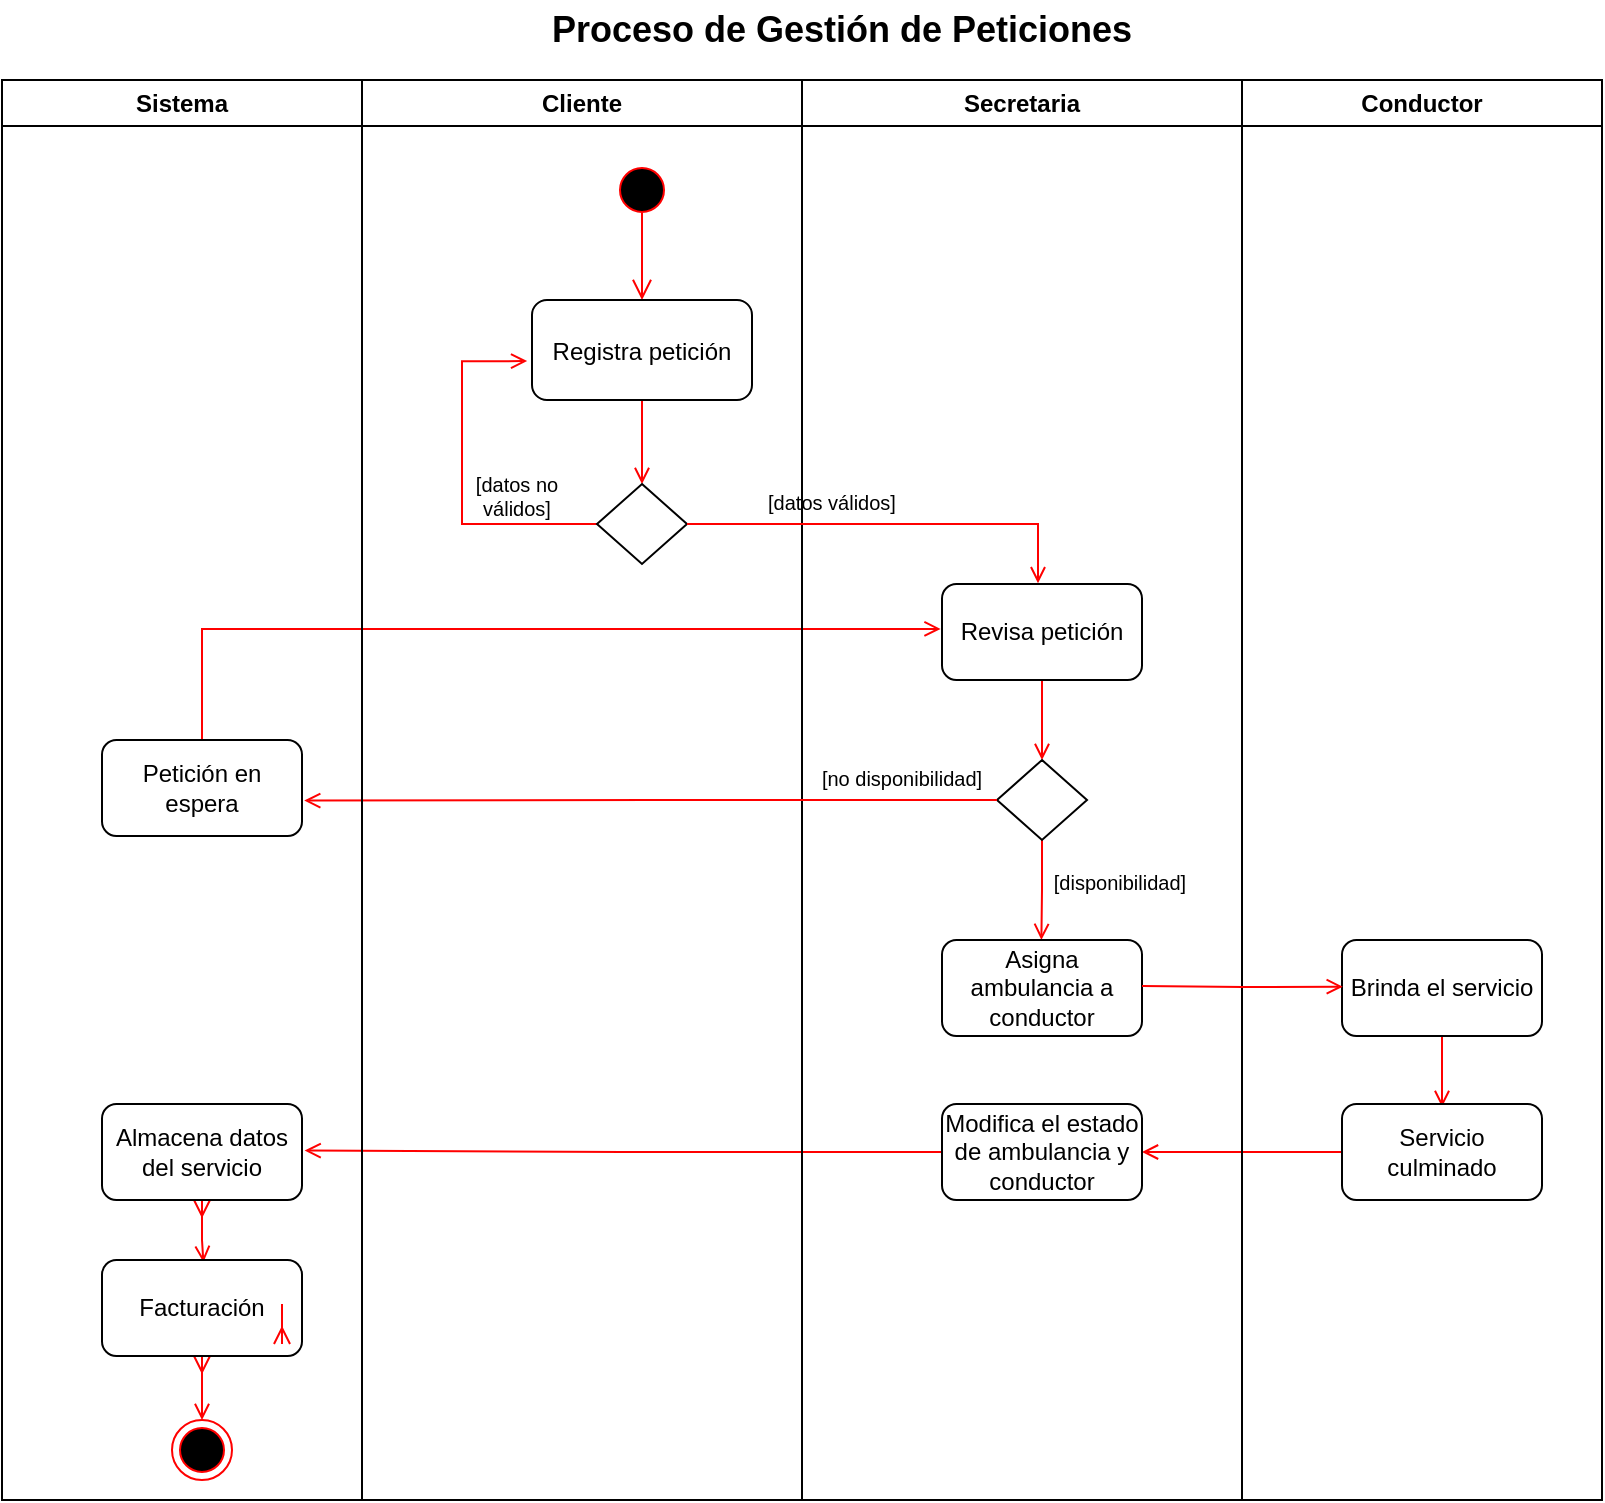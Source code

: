 <mxfile version="16.4.0" type="device" pages="3"><diagram name="asignacion" id="e7e014a7-5840-1c2e-5031-d8a46d1fe8dd"><mxGraphModel dx="914" dy="582" grid="1" gridSize="10" guides="1" tooltips="1" connect="1" arrows="1" fold="1" page="1" pageScale="1" pageWidth="1169" pageHeight="826" background="none" math="0" shadow="0"><root><mxCell id="0"/><mxCell id="1" parent="0"/><mxCell id="vuTQYquCJ4RbmSGucKRr-89" style="edgeStyle=orthogonalEdgeStyle;rounded=0;orthogonalLoop=1;jettySize=auto;html=1;entryX=-0.007;entryY=0.468;entryDx=0;entryDy=0;entryPerimeter=0;fontSize=10;strokeColor=#FF0000;endArrow=open;endFill=0;exitX=0.5;exitY=0.005;exitDx=0;exitDy=0;exitPerimeter=0;" edge="1" parent="1" source="vuTQYquCJ4RbmSGucKRr-78" target="vuTQYquCJ4RbmSGucKRr-63"><mxGeometry relative="1" as="geometry"><mxPoint x="460" y="422" as="sourcePoint"/><Array as="points"><mxPoint x="300" y="345"/></Array></mxGeometry></mxCell><mxCell id="vuTQYquCJ4RbmSGucKRr-107" style="edgeStyle=orthogonalEdgeStyle;rounded=0;orthogonalLoop=1;jettySize=auto;html=1;entryX=1.013;entryY=0.485;entryDx=0;entryDy=0;entryPerimeter=0;fontSize=10;strokeColor=#FF0000;endArrow=open;endFill=0;" edge="1" parent="1" source="vuTQYquCJ4RbmSGucKRr-46" target="vuTQYquCJ4RbmSGucKRr-106"><mxGeometry relative="1" as="geometry"/></mxCell><mxCell id="vuTQYquCJ4RbmSGucKRr-100" style="edgeStyle=orthogonalEdgeStyle;rounded=0;orthogonalLoop=1;jettySize=auto;html=1;entryX=1;entryY=0.5;entryDx=0;entryDy=0;entryPerimeter=0;fontSize=10;strokeColor=#FF0000;endArrow=open;endFill=0;" edge="1" parent="1" source="vuTQYquCJ4RbmSGucKRr-67" target="vuTQYquCJ4RbmSGucKRr-46"><mxGeometry relative="1" as="geometry"/></mxCell><mxCell id="3" value="Cliente" style="swimlane;whiteSpace=wrap" parent="1" vertex="1"><mxGeometry x="380" y="70" width="220" height="710" as="geometry"/></mxCell><mxCell id="13" value="" style="ellipse;shape=startState;fillColor=#000000;strokeColor=#ff0000;" parent="3" vertex="1"><mxGeometry x="125" y="40" width="30" height="30" as="geometry"/></mxCell><mxCell id="14" value="" style="edgeStyle=elbowEdgeStyle;elbow=horizontal;verticalAlign=bottom;endArrow=open;endSize=8;strokeColor=#FF0000;endFill=1;rounded=0;exitX=0.5;exitY=0.882;exitDx=0;exitDy=0;exitPerimeter=0;" parent="3" source="13" target="15" edge="1"><mxGeometry x="40" y="20" as="geometry"><mxPoint x="55" y="90" as="targetPoint"/></mxGeometry></mxCell><mxCell id="vuTQYquCJ4RbmSGucKRr-43" style="edgeStyle=orthogonalEdgeStyle;rounded=0;orthogonalLoop=1;jettySize=auto;html=1;entryX=0.5;entryY=0;entryDx=0;entryDy=0;fontSize=18;fillColor=#f8cecc;strokeColor=#FF0000;endArrow=open;endFill=0;" edge="1" parent="3" source="15" target="21"><mxGeometry relative="1" as="geometry"/></mxCell><mxCell id="15" value="Registra petición" style="rounded=1;" parent="3" vertex="1"><mxGeometry x="85" y="110" width="110" height="50" as="geometry"/></mxCell><mxCell id="vuTQYquCJ4RbmSGucKRr-44" style="edgeStyle=orthogonalEdgeStyle;rounded=0;orthogonalLoop=1;jettySize=auto;html=1;fontSize=18;strokeColor=#FF0000;entryX=-0.022;entryY=0.611;entryDx=0;entryDy=0;entryPerimeter=0;exitX=0;exitY=0.5;exitDx=0;exitDy=0;endArrow=open;endFill=0;" edge="1" parent="3" source="21" target="15"><mxGeometry relative="1" as="geometry"><mxPoint x="95" y="322" as="targetPoint"/><Array as="points"><mxPoint x="50" y="222"/><mxPoint x="50" y="141"/></Array></mxGeometry></mxCell><mxCell id="21" value="" style="rhombus;" parent="3" vertex="1"><mxGeometry x="117.5" y="202" width="45" height="40" as="geometry"/></mxCell><mxCell id="vuTQYquCJ4RbmSGucKRr-48" value="[datos no&lt;br&gt;válidos]" style="text;html=1;strokeColor=none;fillColor=none;align=center;verticalAlign=middle;whiteSpace=wrap;rounded=0;fontSize=10;" vertex="1" parent="3"><mxGeometry x="45" y="199" width="65" height="18" as="geometry"/></mxCell><mxCell id="vuTQYquCJ4RbmSGucKRr-47" value="[datos válidos]" style="text;html=1;strokeColor=none;fillColor=none;align=center;verticalAlign=middle;whiteSpace=wrap;rounded=0;fontSize=10;" vertex="1" parent="3"><mxGeometry x="195" y="202" width="80" height="18" as="geometry"/></mxCell><mxCell id="4" value="Secretaria" style="swimlane;whiteSpace=wrap" parent="1" vertex="1"><mxGeometry x="600" y="70" width="220" height="710" as="geometry"/></mxCell><mxCell id="vuTQYquCJ4RbmSGucKRr-71" style="edgeStyle=orthogonalEdgeStyle;rounded=0;orthogonalLoop=1;jettySize=auto;html=1;entryX=0.5;entryY=0;entryDx=0;entryDy=0;fontSize=10;strokeColor=#FF0000;endArrow=open;endFill=0;" edge="1" parent="4" source="vuTQYquCJ4RbmSGucKRr-63" target="vuTQYquCJ4RbmSGucKRr-70"><mxGeometry relative="1" as="geometry"/></mxCell><mxCell id="vuTQYquCJ4RbmSGucKRr-63" value="Revisa petición" style="rounded=1;whiteSpace=wrap;html=1;fontSize=12;fillColor=default;" vertex="1" parent="4"><mxGeometry x="70" y="252" width="100" height="48" as="geometry"/></mxCell><mxCell id="vuTQYquCJ4RbmSGucKRr-92" style="edgeStyle=orthogonalEdgeStyle;rounded=0;orthogonalLoop=1;jettySize=auto;html=1;entryX=0.497;entryY=0;entryDx=0;entryDy=0;entryPerimeter=0;fontSize=10;strokeColor=#FF0000;endArrow=open;endFill=0;" edge="1" parent="4" source="vuTQYquCJ4RbmSGucKRr-70" target="vuTQYquCJ4RbmSGucKRr-76"><mxGeometry relative="1" as="geometry"/></mxCell><mxCell id="vuTQYquCJ4RbmSGucKRr-70" value="" style="rhombus;" vertex="1" parent="4"><mxGeometry x="97.5" y="340" width="45" height="40" as="geometry"/></mxCell><mxCell id="vuTQYquCJ4RbmSGucKRr-82" value="[no disponibilidad]" style="text;html=1;strokeColor=none;fillColor=none;align=center;verticalAlign=middle;whiteSpace=wrap;rounded=0;fontSize=10;" vertex="1" parent="4"><mxGeometry x="-20" y="340" width="140" height="18" as="geometry"/></mxCell><mxCell id="vuTQYquCJ4RbmSGucKRr-83" value="[disponibilidad]" style="text;html=1;strokeColor=none;fillColor=none;align=center;verticalAlign=middle;whiteSpace=wrap;rounded=0;fontSize=10;" vertex="1" parent="4"><mxGeometry x="100" y="392" width="117.5" height="18" as="geometry"/></mxCell><mxCell id="vuTQYquCJ4RbmSGucKRr-76" value="Asigna ambulancia a conductor" style="rounded=1;whiteSpace=wrap;html=1;fontSize=12;fillColor=default;" vertex="1" parent="4"><mxGeometry x="70" y="430" width="100" height="48" as="geometry"/></mxCell><mxCell id="vuTQYquCJ4RbmSGucKRr-46" value="Modifica el estado de ambulancia y conductor" style="rounded=1;whiteSpace=wrap;html=1;fontSize=12;fillColor=default;" vertex="1" parent="4"><mxGeometry x="70" y="512" width="100" height="48" as="geometry"/></mxCell><mxCell id="vuTQYquCJ4RbmSGucKRr-41" value="&lt;font style=&quot;font-size: 18px&quot;&gt;Proceso de Gestión de Peticiones&lt;/font&gt;" style="text;html=1;strokeColor=none;fillColor=none;align=center;verticalAlign=middle;whiteSpace=wrap;rounded=0;fontStyle=1" vertex="1" parent="1"><mxGeometry x="460" y="30" width="320" height="30" as="geometry"/></mxCell><mxCell id="vuTQYquCJ4RbmSGucKRr-45" style="edgeStyle=orthogonalEdgeStyle;rounded=0;orthogonalLoop=1;jettySize=auto;html=1;fontSize=18;strokeColor=#FF0000;exitX=1;exitY=0.5;exitDx=0;exitDy=0;entryX=0.48;entryY=-0.008;entryDx=0;entryDy=0;entryPerimeter=0;endArrow=open;endFill=0;" edge="1" parent="1" source="21" target="vuTQYquCJ4RbmSGucKRr-63"><mxGeometry relative="1" as="geometry"><mxPoint x="630" y="282" as="targetPoint"/><Array as="points"><mxPoint x="718" y="292"/></Array></mxGeometry></mxCell><mxCell id="vuTQYquCJ4RbmSGucKRr-73" value="Conductor" style="swimlane;whiteSpace=wrap" vertex="1" parent="1"><mxGeometry x="820" y="70" width="180" height="710" as="geometry"/></mxCell><mxCell id="vuTQYquCJ4RbmSGucKRr-99" style="edgeStyle=orthogonalEdgeStyle;rounded=0;orthogonalLoop=1;jettySize=auto;html=1;entryX=0.5;entryY=0.031;entryDx=0;entryDy=0;entryPerimeter=0;fontSize=10;strokeColor=#FF0000;endArrow=open;endFill=0;" edge="1" parent="vuTQYquCJ4RbmSGucKRr-73" source="vuTQYquCJ4RbmSGucKRr-90" target="vuTQYquCJ4RbmSGucKRr-67"><mxGeometry relative="1" as="geometry"/></mxCell><mxCell id="vuTQYquCJ4RbmSGucKRr-90" value="Brinda el servicio" style="rounded=1;whiteSpace=wrap;html=1;fontSize=12;fillColor=default;" vertex="1" parent="vuTQYquCJ4RbmSGucKRr-73"><mxGeometry x="50" y="430" width="100" height="48" as="geometry"/></mxCell><mxCell id="vuTQYquCJ4RbmSGucKRr-67" value="Servicio culminado" style="rounded=1;whiteSpace=wrap;html=1;fontSize=12;fillColor=default;" vertex="1" parent="vuTQYquCJ4RbmSGucKRr-73"><mxGeometry x="50" y="512" width="100" height="48" as="geometry"/></mxCell><mxCell id="vuTQYquCJ4RbmSGucKRr-88" style="edgeStyle=orthogonalEdgeStyle;rounded=0;orthogonalLoop=1;jettySize=auto;html=1;entryX=1.011;entryY=0.631;entryDx=0;entryDy=0;entryPerimeter=0;fontSize=10;strokeColor=#FF0000;endArrow=open;endFill=0;" edge="1" parent="1" source="vuTQYquCJ4RbmSGucKRr-70" target="vuTQYquCJ4RbmSGucKRr-78"><mxGeometry relative="1" as="geometry"/></mxCell><mxCell id="vuTQYquCJ4RbmSGucKRr-91" style="edgeStyle=orthogonalEdgeStyle;rounded=0;orthogonalLoop=1;jettySize=auto;html=1;entryX=0.004;entryY=0.486;entryDx=0;entryDy=0;entryPerimeter=0;fontSize=10;strokeColor=#FF0000;endArrow=open;endFill=0;" edge="1" parent="1" target="vuTQYquCJ4RbmSGucKRr-90"><mxGeometry relative="1" as="geometry"><mxPoint x="770" y="523" as="sourcePoint"/></mxGeometry></mxCell><mxCell id="vuTQYquCJ4RbmSGucKRr-102" value="Sistema" style="swimlane;whiteSpace=wrap" vertex="1" parent="1"><mxGeometry x="200" y="70" width="180" height="710" as="geometry"/></mxCell><mxCell id="vuTQYquCJ4RbmSGucKRr-114" style="edgeStyle=orthogonalEdgeStyle;rounded=0;orthogonalLoop=1;jettySize=auto;html=1;entryX=0.5;entryY=0;entryDx=0;entryDy=0;fontSize=10;startArrow=ERmany;startFill=0;endArrow=open;endFill=0;strokeColor=#FF0000;" edge="1" parent="vuTQYquCJ4RbmSGucKRr-102" source="vuTQYquCJ4RbmSGucKRr-110" target="vuTQYquCJ4RbmSGucKRr-103"><mxGeometry relative="1" as="geometry"/></mxCell><mxCell id="vuTQYquCJ4RbmSGucKRr-103" value="" style="ellipse;shape=endState;fillColor=#000000;strokeColor=#ff0000" vertex="1" parent="vuTQYquCJ4RbmSGucKRr-102"><mxGeometry x="85" y="670" width="30" height="30" as="geometry"/></mxCell><mxCell id="vuTQYquCJ4RbmSGucKRr-113" style="edgeStyle=orthogonalEdgeStyle;rounded=0;orthogonalLoop=1;jettySize=auto;html=1;entryX=0.507;entryY=0.024;entryDx=0;entryDy=0;entryPerimeter=0;fontSize=10;startArrow=ERmany;startFill=0;endArrow=open;endFill=0;strokeColor=#FF0000;" edge="1" parent="vuTQYquCJ4RbmSGucKRr-102" source="vuTQYquCJ4RbmSGucKRr-106" target="vuTQYquCJ4RbmSGucKRr-110"><mxGeometry relative="1" as="geometry"/></mxCell><mxCell id="vuTQYquCJ4RbmSGucKRr-106" value="Almacena datos del servicio" style="rounded=1;whiteSpace=wrap;html=1;fontSize=12;fillColor=default;" vertex="1" parent="vuTQYquCJ4RbmSGucKRr-102"><mxGeometry x="50" y="512" width="100" height="48" as="geometry"/></mxCell><mxCell id="vuTQYquCJ4RbmSGucKRr-78" value="Petición en espera" style="rounded=1;whiteSpace=wrap;html=1;fontSize=12;fillColor=default;" vertex="1" parent="vuTQYquCJ4RbmSGucKRr-102"><mxGeometry x="50" y="330" width="100" height="48" as="geometry"/></mxCell><mxCell id="vuTQYquCJ4RbmSGucKRr-112" value="" style="group" vertex="1" connectable="0" parent="vuTQYquCJ4RbmSGucKRr-102"><mxGeometry x="50" y="590" width="100" height="48" as="geometry"/></mxCell><mxCell id="vuTQYquCJ4RbmSGucKRr-110" value="Facturación" style="rounded=1;whiteSpace=wrap;html=1;fontSize=12;fillColor=default;" vertex="1" parent="vuTQYquCJ4RbmSGucKRr-112"><mxGeometry width="100" height="48" as="geometry"/></mxCell><mxCell id="vuTQYquCJ4RbmSGucKRr-111" value="" style="endArrow=none;html=1;rounded=0;fontSize=10;strokeColor=#FF0000;startArrow=ERmany;startFill=0;" edge="1" parent="vuTQYquCJ4RbmSGucKRr-112"><mxGeometry width="50" height="50" relative="1" as="geometry"><mxPoint x="90" y="42" as="sourcePoint"/><mxPoint x="90" y="22" as="targetPoint"/></mxGeometry></mxCell></root></mxGraphModel></diagram><diagram id="sSXwSG8TpLoc1u-mB-Di" name="factura"><mxGraphModel dx="1240" dy="790" grid="1" gridSize="10" guides="1" tooltips="1" connect="1" arrows="1" fold="1" page="1" pageScale="1" pageWidth="827" pageHeight="1169" math="0" shadow="0"><root><mxCell id="068WwVQJ2ufyMAK6GMzY-0"/><mxCell id="068WwVQJ2ufyMAK6GMzY-1" parent="068WwVQJ2ufyMAK6GMzY-0"/><mxCell id="d7-j0eQSUvVdRMC-QL-1-27" style="edgeStyle=orthogonalEdgeStyle;rounded=0;orthogonalLoop=1;jettySize=auto;html=1;entryX=0.5;entryY=1;entryDx=0;entryDy=0;fontSize=12;startArrow=none;startFill=0;endArrow=open;endFill=0;strokeColor=#FF0000;" edge="1" parent="068WwVQJ2ufyMAK6GMzY-1" source="d7-j0eQSUvVdRMC-QL-1-24" target="d7-j0eQSUvVdRMC-QL-1-0"><mxGeometry relative="1" as="geometry"><Array as="points"><mxPoint x="660" y="790"/><mxPoint x="130" y="790"/></Array></mxGeometry></mxCell><mxCell id="d7-j0eQSUvVdRMC-QL-1-25" style="edgeStyle=orthogonalEdgeStyle;rounded=0;orthogonalLoop=1;jettySize=auto;html=1;entryX=0;entryY=0.375;entryDx=0;entryDy=0;entryPerimeter=0;fontSize=12;startArrow=none;startFill=0;endArrow=open;endFill=0;strokeColor=#FF0000;" edge="1" parent="068WwVQJ2ufyMAK6GMzY-1" source="d7-j0eQSUvVdRMC-QL-1-14" target="KU8WdJc1w4rGmR7Mska3-25"><mxGeometry relative="1" as="geometry"/></mxCell><mxCell id="d7-j0eQSUvVdRMC-QL-1-7" style="edgeStyle=orthogonalEdgeStyle;rounded=0;orthogonalLoop=1;jettySize=auto;html=1;entryX=0.01;entryY=0.5;entryDx=0;entryDy=0;entryPerimeter=0;fontSize=12;startArrow=none;startFill=0;endArrow=open;endFill=0;strokeColor=#FF0000;" edge="1" parent="068WwVQJ2ufyMAK6GMzY-1" source="d7-j0eQSUvVdRMC-QL-1-4" target="d7-j0eQSUvVdRMC-QL-1-6"><mxGeometry relative="1" as="geometry"/></mxCell><mxCell id="KU8WdJc1w4rGmR7Mska3-3" value="Sistema" style="swimlane;whiteSpace=wrap" vertex="1" parent="068WwVQJ2ufyMAK6GMzY-1"><mxGeometry x="70" y="80" width="220" height="770" as="geometry"/></mxCell><mxCell id="XCEfL1ShnTKjzH-brZ5f-7" style="edgeStyle=orthogonalEdgeStyle;rounded=0;orthogonalLoop=1;jettySize=auto;html=1;entryX=0.5;entryY=0;entryDx=0;entryDy=0;fontSize=12;startArrow=none;startFill=0;endArrow=open;endFill=0;strokeColor=#FF0000;exitX=0.511;exitY=0.9;exitDx=0;exitDy=0;exitPerimeter=0;" edge="1" parent="KU8WdJc1w4rGmR7Mska3-3" source="KU8WdJc1w4rGmR7Mska3-4" target="KU8WdJc1w4rGmR7Mska3-9"><mxGeometry relative="1" as="geometry"><mxPoint x="110" y="70" as="sourcePoint"/></mxGeometry></mxCell><mxCell id="KU8WdJc1w4rGmR7Mska3-4" value="" style="ellipse;shape=startState;fillColor=#000000;strokeColor=#ff0000;" vertex="1" parent="KU8WdJc1w4rGmR7Mska3-3"><mxGeometry x="45" y="40" width="30" height="30" as="geometry"/></mxCell><mxCell id="d7-j0eQSUvVdRMC-QL-1-1" style="edgeStyle=orthogonalEdgeStyle;rounded=0;orthogonalLoop=1;jettySize=auto;html=1;entryX=0.5;entryY=0;entryDx=0;entryDy=0;fontSize=12;startArrow=none;startFill=0;endArrow=open;endFill=0;strokeColor=#FF0000;" edge="1" parent="KU8WdJc1w4rGmR7Mska3-3" source="KU8WdJc1w4rGmR7Mska3-9" target="d7-j0eQSUvVdRMC-QL-1-0"><mxGeometry relative="1" as="geometry"/></mxCell><mxCell id="KU8WdJc1w4rGmR7Mska3-9" value="" style="rhombus;" vertex="1" parent="KU8WdJc1w4rGmR7Mska3-3"><mxGeometry x="37.5" y="110" width="45" height="40" as="geometry"/></mxCell><mxCell id="XCEfL1ShnTKjzH-brZ5f-3" value="[no es el último día del mes]" style="text;html=1;strokeColor=none;fillColor=none;align=center;verticalAlign=middle;whiteSpace=wrap;rounded=0;fontSize=10;" vertex="1" parent="KU8WdJc1w4rGmR7Mska3-3"><mxGeometry y="170" width="60" height="18" as="geometry"/></mxCell><mxCell id="d7-j0eQSUvVdRMC-QL-1-0" value="" style="ellipse;shape=endState;fillColor=#000000;strokeColor=#ff0000" vertex="1" parent="KU8WdJc1w4rGmR7Mska3-3"><mxGeometry x="45" y="660" width="30" height="30" as="geometry"/></mxCell><mxCell id="KU8WdJc1w4rGmR7Mska3-11" value="[último día del mes]" style="text;html=1;strokeColor=none;fillColor=none;align=center;verticalAlign=middle;whiteSpace=wrap;rounded=0;fontSize=10;" vertex="1" parent="KU8WdJc1w4rGmR7Mska3-3"><mxGeometry x="75" y="110" width="130" height="18" as="geometry"/></mxCell><mxCell id="d7-j0eQSUvVdRMC-QL-1-5" style="edgeStyle=orthogonalEdgeStyle;rounded=0;orthogonalLoop=1;jettySize=auto;html=1;entryX=0.5;entryY=0;entryDx=0;entryDy=0;entryPerimeter=0;fontSize=12;startArrow=none;startFill=0;endArrow=open;endFill=0;strokeColor=#FF0000;exitX=0.5;exitY=1;exitDx=0;exitDy=0;exitPerimeter=0;" edge="1" parent="KU8WdJc1w4rGmR7Mska3-3" source="XCEfL1ShnTKjzH-brZ5f-6" target="d7-j0eQSUvVdRMC-QL-1-4"><mxGeometry relative="1" as="geometry"/></mxCell><mxCell id="XCEfL1ShnTKjzH-brZ5f-6" value="Factura mensual" style="shape=note;whiteSpace=wrap;html=1;backgroundOutline=1;darkOpacity=0.05;rounded=1;fontSize=12;fillColor=default;size=21;" vertex="1" parent="KU8WdJc1w4rGmR7Mska3-3"><mxGeometry x="110" y="149" width="80" height="60" as="geometry"/></mxCell><mxCell id="XCEfL1ShnTKjzH-brZ5f-2" value="" style="edgeStyle=orthogonalEdgeStyle;rounded=0;orthogonalLoop=1;jettySize=auto;html=1;fontSize=12;startArrow=none;startFill=0;endArrow=open;endFill=0;strokeColor=#FF0000;entryX=0.5;entryY=0;entryDx=0;entryDy=0;entryPerimeter=0;dashed=1;" edge="1" parent="KU8WdJc1w4rGmR7Mska3-3" source="KU8WdJc1w4rGmR7Mska3-9" target="XCEfL1ShnTKjzH-brZ5f-6"><mxGeometry relative="1" as="geometry"><mxPoint x="332" y="188.992" as="targetPoint"/></mxGeometry></mxCell><mxCell id="d7-j0eQSUvVdRMC-QL-1-4" value="Enviar facturas mensuales de los clientes" style="rounded=1;whiteSpace=wrap;html=1;fontSize=12;fillColor=default;" vertex="1" parent="KU8WdJc1w4rGmR7Mska3-3"><mxGeometry x="100" y="260" width="100" height="48" as="geometry"/></mxCell><mxCell id="d7-j0eQSUvVdRMC-QL-1-22" style="edgeStyle=orthogonalEdgeStyle;rounded=0;orthogonalLoop=1;jettySize=auto;html=1;entryX=1;entryY=0.5;entryDx=0;entryDy=0;fontSize=12;startArrow=none;startFill=0;endArrow=open;endFill=0;strokeColor=#FF0000;" edge="1" parent="KU8WdJc1w4rGmR7Mska3-3" source="d7-j0eQSUvVdRMC-QL-1-19" target="d7-j0eQSUvVdRMC-QL-1-0"><mxGeometry relative="1" as="geometry"><Array as="points"><mxPoint x="150" y="675"/></Array></mxGeometry></mxCell><mxCell id="d7-j0eQSUvVdRMC-QL-1-19" value="Modifica el estado de la factura" style="rounded=1;whiteSpace=wrap;html=1;fontSize=12;fillColor=default;" vertex="1" parent="KU8WdJc1w4rGmR7Mska3-3"><mxGeometry x="100" y="390" width="100" height="48" as="geometry"/></mxCell><mxCell id="KU8WdJc1w4rGmR7Mska3-12" value="Banco" style="swimlane;whiteSpace=wrap" vertex="1" parent="068WwVQJ2ufyMAK6GMzY-1"><mxGeometry x="290" y="80" width="270" height="770" as="geometry"/></mxCell><mxCell id="d7-j0eQSUvVdRMC-QL-1-9" value="" style="edgeStyle=orthogonalEdgeStyle;rounded=0;orthogonalLoop=1;jettySize=auto;html=1;fontSize=12;startArrow=none;startFill=0;endArrow=open;endFill=0;strokeColor=#FF0000;" edge="1" parent="KU8WdJc1w4rGmR7Mska3-12" source="d7-j0eQSUvVdRMC-QL-1-6" target="d7-j0eQSUvVdRMC-QL-1-8"><mxGeometry relative="1" as="geometry"/></mxCell><mxCell id="d7-j0eQSUvVdRMC-QL-1-6" value="Recibe facturas mensuales" style="rounded=1;whiteSpace=wrap;html=1;fontSize=12;fillColor=default;" vertex="1" parent="KU8WdJc1w4rGmR7Mska3-12"><mxGeometry x="87.5" y="260" width="100" height="48" as="geometry"/></mxCell><mxCell id="d7-j0eQSUvVdRMC-QL-1-18" style="edgeStyle=orthogonalEdgeStyle;rounded=0;orthogonalLoop=1;jettySize=auto;html=1;entryX=0.48;entryY=-0.021;entryDx=0;entryDy=0;entryPerimeter=0;fontSize=12;startArrow=none;startFill=0;endArrow=open;endFill=0;strokeColor=#FF0000;" edge="1" parent="KU8WdJc1w4rGmR7Mska3-12" source="d7-j0eQSUvVdRMC-QL-1-8" target="d7-j0eQSUvVdRMC-QL-1-16"><mxGeometry relative="1" as="geometry"><Array as="points"><mxPoint x="208" y="355"/></Array></mxGeometry></mxCell><mxCell id="d7-j0eQSUvVdRMC-QL-1-8" value="" style="rhombus;" vertex="1" parent="KU8WdJc1w4rGmR7Mska3-12"><mxGeometry x="115" y="335" width="45" height="40" as="geometry"/></mxCell><mxCell id="d7-j0eQSUvVdRMC-QL-1-10" value="[cobro a cliente]" style="text;html=1;strokeColor=none;fillColor=none;align=center;verticalAlign=middle;whiteSpace=wrap;rounded=0;fontSize=10;" vertex="1" parent="KU8WdJc1w4rGmR7Mska3-12"><mxGeometry x="25" y="335" width="90" height="18" as="geometry"/></mxCell><mxCell id="d7-j0eQSUvVdRMC-QL-1-12" value="[no cobro a cliente]" style="text;html=1;strokeColor=none;fillColor=none;align=center;verticalAlign=middle;whiteSpace=wrap;rounded=0;fontSize=10;" vertex="1" parent="KU8WdJc1w4rGmR7Mska3-12"><mxGeometry x="150" y="335" width="100" height="18" as="geometry"/></mxCell><mxCell id="d7-j0eQSUvVdRMC-QL-1-14" value="Lista de clientes deudores" style="shape=note;whiteSpace=wrap;html=1;backgroundOutline=1;darkOpacity=0.05;rounded=1;fontSize=12;fillColor=default;size=21;" vertex="1" parent="KU8WdJc1w4rGmR7Mska3-12"><mxGeometry x="170" y="500" width="80" height="60" as="geometry"/></mxCell><mxCell id="d7-j0eQSUvVdRMC-QL-1-15" style="edgeStyle=orthogonalEdgeStyle;rounded=0;orthogonalLoop=1;jettySize=auto;html=1;entryX=0.5;entryY=0;entryDx=0;entryDy=0;entryPerimeter=0;fontSize=12;startArrow=none;startFill=0;endArrow=open;endFill=0;strokeColor=#FF0000;dashed=1;exitX=0.5;exitY=1;exitDx=0;exitDy=0;exitPerimeter=0;" edge="1" parent="KU8WdJc1w4rGmR7Mska3-12" source="d7-j0eQSUvVdRMC-QL-1-16" target="d7-j0eQSUvVdRMC-QL-1-14"><mxGeometry relative="1" as="geometry"/></mxCell><mxCell id="d7-j0eQSUvVdRMC-QL-1-16" value="Agrega cliente a lista de deudores" style="rounded=1;whiteSpace=wrap;html=1;fontSize=12;fillColor=default;" vertex="1" parent="KU8WdJc1w4rGmR7Mska3-12"><mxGeometry x="160" y="402" width="100" height="48" as="geometry"/></mxCell><mxCell id="KU8WdJc1w4rGmR7Mska3-21" value="&lt;font style=&quot;font-size: 18px&quot;&gt;Proceso de Facturación&lt;/font&gt;" style="text;html=1;strokeColor=none;fillColor=none;align=center;verticalAlign=middle;whiteSpace=wrap;rounded=0;fontStyle=1" vertex="1" parent="068WwVQJ2ufyMAK6GMzY-1"><mxGeometry x="230" y="40" width="320" height="30" as="geometry"/></mxCell><mxCell id="KU8WdJc1w4rGmR7Mska3-23" value="Secretaria" style="swimlane;whiteSpace=wrap" vertex="1" parent="068WwVQJ2ufyMAK6GMzY-1"><mxGeometry x="560" y="80" width="180" height="770" as="geometry"/></mxCell><mxCell id="d7-j0eQSUvVdRMC-QL-1-26" style="edgeStyle=orthogonalEdgeStyle;rounded=0;orthogonalLoop=1;jettySize=auto;html=1;entryX=0.5;entryY=0.042;entryDx=0;entryDy=0;entryPerimeter=0;fontSize=12;startArrow=none;startFill=0;endArrow=open;endFill=0;strokeColor=#FF0000;" edge="1" parent="KU8WdJc1w4rGmR7Mska3-23" source="KU8WdJc1w4rGmR7Mska3-25" target="d7-j0eQSUvVdRMC-QL-1-24"><mxGeometry relative="1" as="geometry"/></mxCell><mxCell id="KU8WdJc1w4rGmR7Mska3-25" value="Recibe lista de clientes deudores" style="rounded=1;whiteSpace=wrap;html=1;fontSize=12;fillColor=default;" vertex="1" parent="KU8WdJc1w4rGmR7Mska3-23"><mxGeometry x="50" y="512" width="100" height="48" as="geometry"/></mxCell><mxCell id="d7-j0eQSUvVdRMC-QL-1-24" value="Gestiona pagos atrasados" style="rounded=1;whiteSpace=wrap;html=1;fontSize=12;fillColor=default;" vertex="1" parent="KU8WdJc1w4rGmR7Mska3-23"><mxGeometry x="50" y="620" width="100" height="48" as="geometry"/></mxCell><mxCell id="XCEfL1ShnTKjzH-brZ5f-0" value="" style="endArrow=none;html=1;rounded=0;fontSize=12;strokeColor=#FF0000;startArrow=ERmany;startFill=0;" edge="1" parent="068WwVQJ2ufyMAK6GMzY-1"><mxGeometry width="50" height="50" relative="1" as="geometry"><mxPoint x="509" y="63" as="sourcePoint"/><mxPoint x="509" y="43" as="targetPoint"/></mxGeometry></mxCell><mxCell id="d7-j0eQSUvVdRMC-QL-1-20" style="edgeStyle=orthogonalEdgeStyle;rounded=0;orthogonalLoop=1;jettySize=auto;html=1;entryX=0.46;entryY=0;entryDx=0;entryDy=0;entryPerimeter=0;fontSize=12;startArrow=none;startFill=0;endArrow=open;endFill=0;strokeColor=#FF0000;" edge="1" parent="068WwVQJ2ufyMAK6GMzY-1" source="d7-j0eQSUvVdRMC-QL-1-8" target="d7-j0eQSUvVdRMC-QL-1-19"><mxGeometry relative="1" as="geometry"/></mxCell></root></mxGraphModel></diagram><diagram id="lqSo2fkEjwQpVNB5nGwC" name="conductores"><mxGraphModel dx="868" dy="553" grid="1" gridSize="10" guides="1" tooltips="1" connect="1" arrows="1" fold="1" page="1" pageScale="1" pageWidth="827" pageHeight="1169" math="0" shadow="0"><root><mxCell id="cg3knke3CpYY4p92XR2L-0"/><mxCell id="cg3knke3CpYY4p92XR2L-1" parent="cg3knke3CpYY4p92XR2L-0"/></root></mxGraphModel></diagram></mxfile>